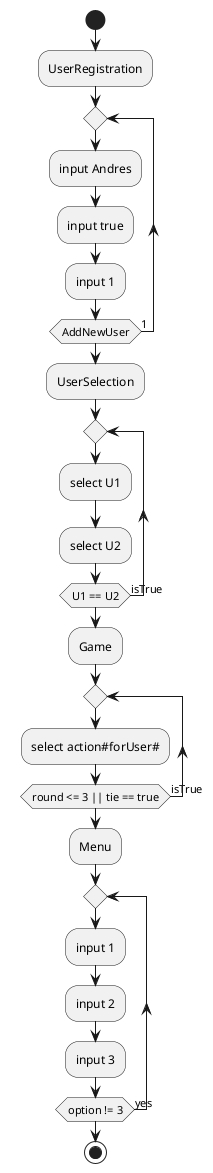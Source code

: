 @startuml rsp-activity
start
    :UserRegistration;
    repeat
        :input Andres;
        :input true;
        :input 1;
    repeat while(AddNewUser) is (1)

    :UserSelection;
    repeat
        :select U1;
        :select U2;
    repeat while(U1 == U2) is (isTrue)

    :Game;
    repeat
        :select action#forUser#;
    repeat while(round <= 3 || tie == true) is (isTrue)

    :Menu;
    repeat
        :input 1;
        :input 2;
        :input 3;
    repeat while (option != 3) is (yes)
    stop

@enduml
